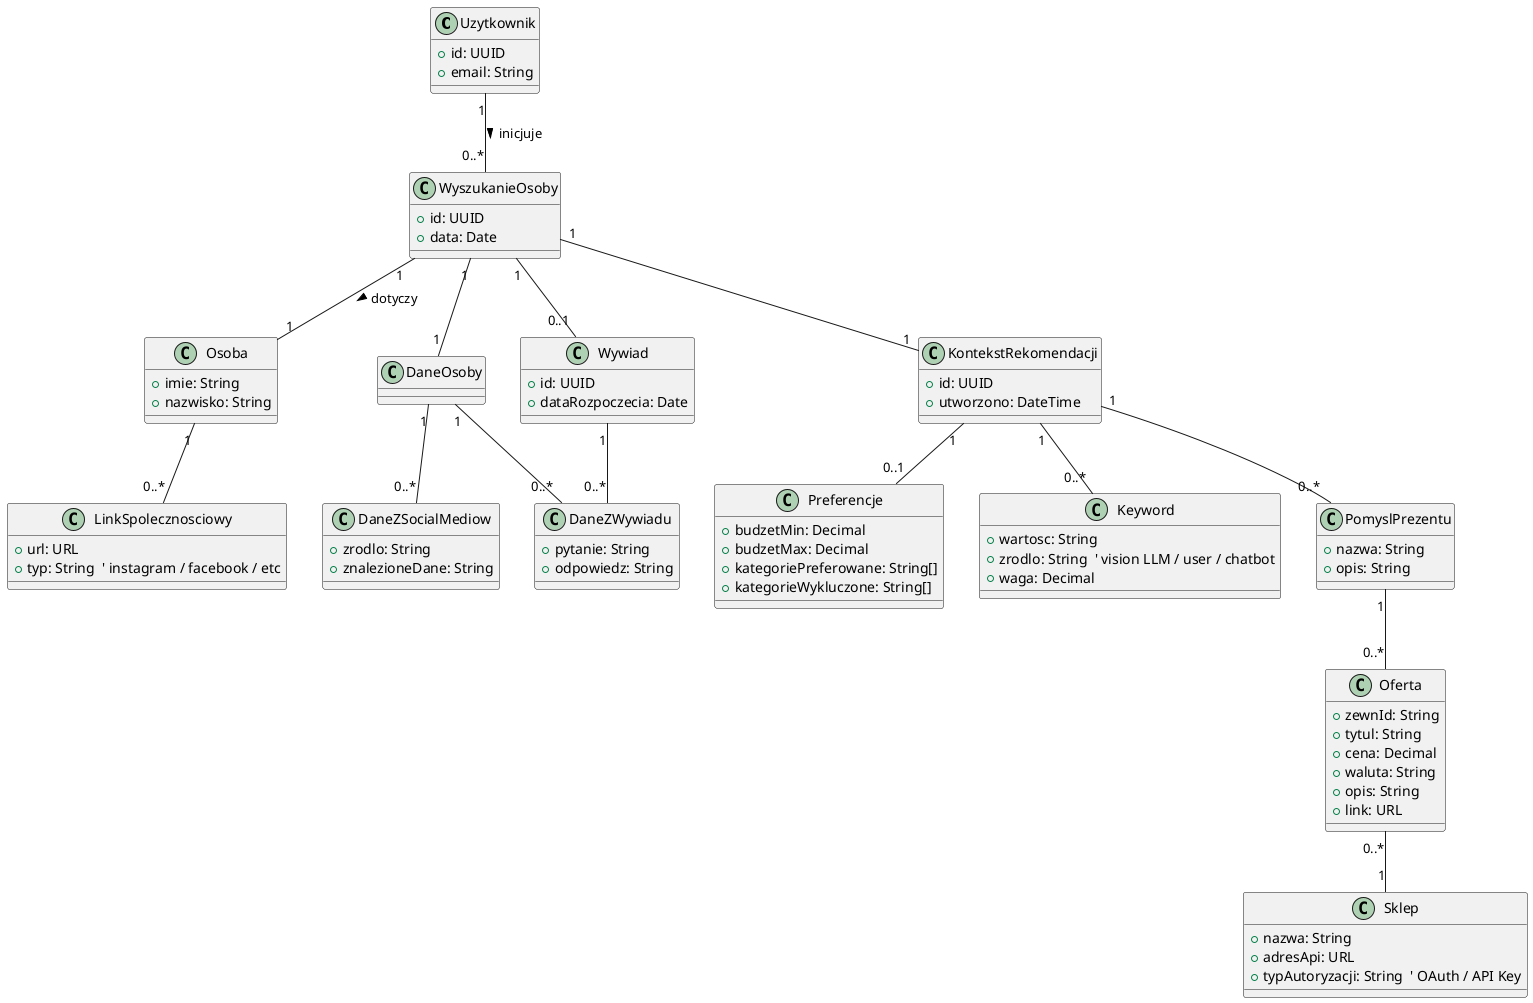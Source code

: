 @startuml Klasy domenowe
' == Istniejace klasy ==
class Uzytkownik {
  +id: UUID
  +email: String
}

class WyszukanieOsoby {
  +id: UUID
  +data: Date
}

class Osoba {
  +imie: String
  +nazwisko: String
}

class DaneOsoby {
  ' Agreguje dane z social mediow i wywiadu
}

class DaneZSocialMediow {
  +zrodlo: String
  +znalezioneDane: String
}

class DaneZWywiadu {
  +pytanie: String
  +odpowiedz: String
}

class Wywiad {
  +id: UUID
  +dataRozpoczecia: Date
}

class Preferencje {
  +budzetMin: Decimal
  +budzetMax: Decimal
  +kategoriePreferowane: String[]
  +kategorieWykluczone: String[]
}

class Keyword {
  +wartosc: String
  +zrodlo: String  ' vision LLM / user / chatbot
  +waga: Decimal
}

class KontekstRekomendacji {
  +id: UUID
  +utworzono: DateTime
  ' Kontekst efemeryczny (in-memory) na czas żądania
}

class PomyslPrezentu {
  +nazwa: String
  +opis: String
}

class Oferta {
  +zewnId: String
  +tytul: String
  +cena: Decimal
  +waluta: String
  +opis: String
  +link: URL
}

class Sklep {
  +nazwa: String
  +adresApi: URL
  +typAutoryzacji: String  ' OAuth / API Key
}

class LinkSpolecznosciowy {
  +url: URL
  +typ: String  ' instagram / facebook / etc
}

' === Relacje ===
Uzytkownik "1" -- "0..*" WyszukanieOsoby : inicjuje >
WyszukanieOsoby "1" -- "1" Osoba : dotyczy >
Osoba "1" -- "0..*" LinkSpolecznosciowy
WyszukanieOsoby "1" -- "1" DaneOsoby
DaneOsoby "1" -- "0..*" DaneZSocialMediow
DaneOsoby "1" -- "0..*" DaneZWywiadu
WyszukanieOsoby "1" -- "0..1" Wywiad
Wywiad "1" -- "0..*" DaneZWywiadu

WyszukanieOsoby "1" -- "1" KontekstRekomendacji
KontekstRekomendacji "1" -- "0..*" Keyword
KontekstRekomendacji "1" -- "0..1" Preferencje
KontekstRekomendacji "1" -- "0..*" PomyslPrezentu
PomyslPrezentu "1" -- "0..*" Oferta
Oferta "0..*" -- "1" Sklep

@enduml
